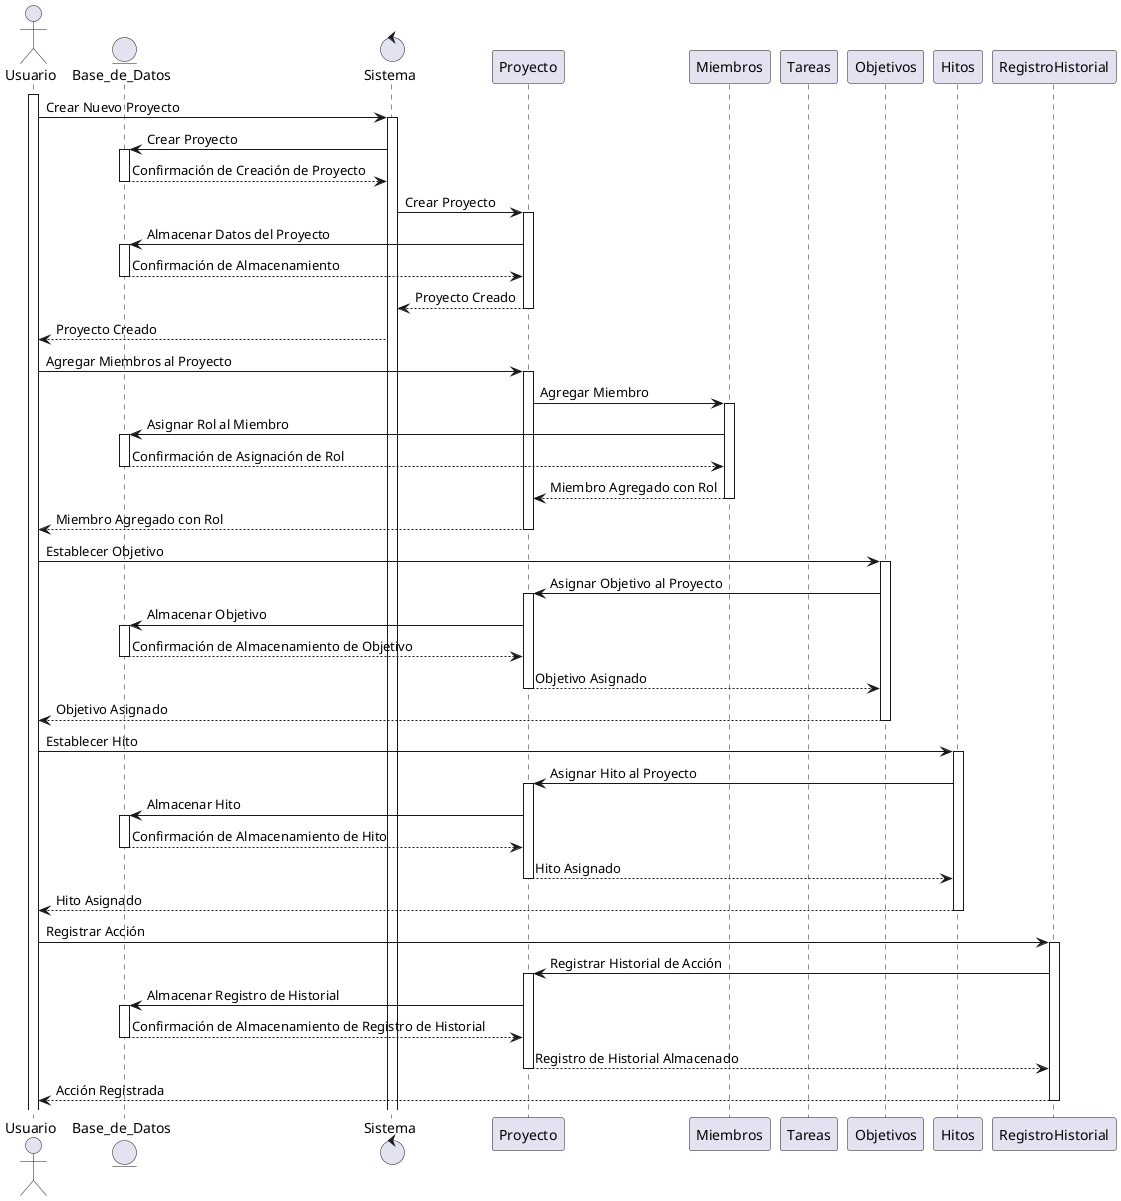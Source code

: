 @startuml Diagrama_de_Secuencia

actor Usuario
entity Base_de_Datos
control Sistema

participant "Proyecto" as Proyecto
participant "Miembros" as Miembros
participant "Tareas" as Tareas
participant "Objetivos" as Objetivos
participant "Hitos" as Hitos
participant "RegistroHistorial" as RegistroHistorial

activate Usuario
Usuario -> Sistema: Crear Nuevo Proyecto
activate Sistema
Sistema -> Base_de_Datos: Crear Proyecto
activate Base_de_Datos
Base_de_Datos --> Sistema: Confirmación de Creación de Proyecto
deactivate Base_de_Datos
Sistema -> Proyecto: Crear Proyecto
activate Proyecto
Proyecto -> Base_de_Datos: Almacenar Datos del Proyecto
activate Base_de_Datos
Base_de_Datos --> Proyecto: Confirmación de Almacenamiento
deactivate Base_de_Datos
Proyecto --> Sistema: Proyecto Creado
deactivate Proyecto
Sistema --> Usuario: Proyecto Creado

Usuario -> Proyecto: Agregar Miembros al Proyecto
activate Proyecto
Proyecto -> Miembros: Agregar Miembro
activate Miembros
Miembros -> Base_de_Datos: Asignar Rol al Miembro
activate Base_de_Datos
Base_de_Datos --> Miembros: Confirmación de Asignación de Rol
deactivate Base_de_Datos
Miembros --> Proyecto: Miembro Agregado con Rol
deactivate Miembros
Proyecto --> Usuario: Miembro Agregado con Rol
deactivate Proyecto

Usuario -> Objetivos: Establecer Objetivo
activate Objetivos
Objetivos -> Proyecto: Asignar Objetivo al Proyecto
activate Proyecto
Proyecto -> Base_de_Datos: Almacenar Objetivo
activate Base_de_Datos
Base_de_Datos --> Proyecto: Confirmación de Almacenamiento de Objetivo
deactivate Base_de_Datos
Proyecto --> Objetivos: Objetivo Asignado
deactivate Proyecto
Objetivos --> Usuario: Objetivo Asignado
deactivate Objetivos

Usuario -> Hitos: Establecer Hito
activate Hitos
Hitos -> Proyecto: Asignar Hito al Proyecto
activate Proyecto
Proyecto -> Base_de_Datos: Almacenar Hito
activate Base_de_Datos
Base_de_Datos --> Proyecto: Confirmación de Almacenamiento de Hito
deactivate Base_de_Datos
Proyecto --> Hitos: Hito Asignado
deactivate Proyecto
Hitos --> Usuario: Hito Asignado
deactivate Hitos

Usuario -> RegistroHistorial: Registrar Acción
activate RegistroHistorial
RegistroHistorial -> Proyecto: Registrar Historial de Acción
activate Proyecto
Proyecto -> Base_de_Datos: Almacenar Registro de Historial
activate Base_de_Datos
Base_de_Datos --> Proyecto: Confirmación de Almacenamiento de Registro de Historial
deactivate Base_de_Datos
Proyecto --> RegistroHistorial: Registro de Historial Almacenado
deactivate Proyecto
RegistroHistorial --> Usuario: Acción Registrada
deactivate RegistroHistorial

@enduml
